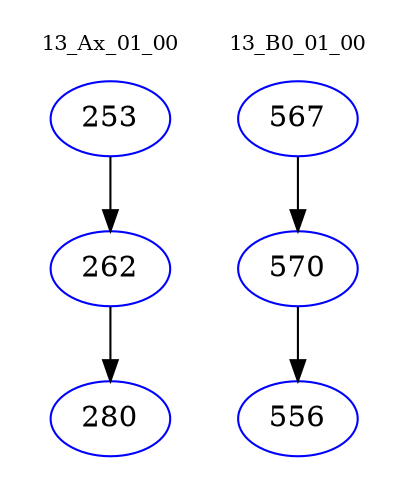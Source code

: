 digraph{
subgraph cluster_0 {
color = white
label = "13_Ax_01_00";
fontsize=10;
T0_253 [label="253", color="blue"]
T0_253 -> T0_262 [color="black"]
T0_262 [label="262", color="blue"]
T0_262 -> T0_280 [color="black"]
T0_280 [label="280", color="blue"]
}
subgraph cluster_1 {
color = white
label = "13_B0_01_00";
fontsize=10;
T1_567 [label="567", color="blue"]
T1_567 -> T1_570 [color="black"]
T1_570 [label="570", color="blue"]
T1_570 -> T1_556 [color="black"]
T1_556 [label="556", color="blue"]
}
}
